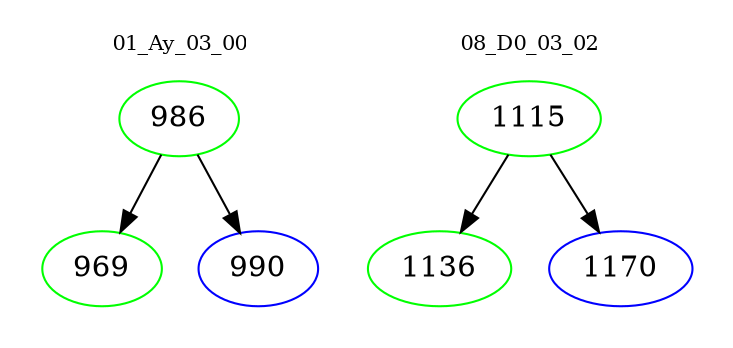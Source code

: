 digraph{
subgraph cluster_0 {
color = white
label = "01_Ay_03_00";
fontsize=10;
T0_986 [label="986", color="green"]
T0_986 -> T0_969 [color="black"]
T0_969 [label="969", color="green"]
T0_986 -> T0_990 [color="black"]
T0_990 [label="990", color="blue"]
}
subgraph cluster_1 {
color = white
label = "08_D0_03_02";
fontsize=10;
T1_1115 [label="1115", color="green"]
T1_1115 -> T1_1136 [color="black"]
T1_1136 [label="1136", color="green"]
T1_1115 -> T1_1170 [color="black"]
T1_1170 [label="1170", color="blue"]
}
}
